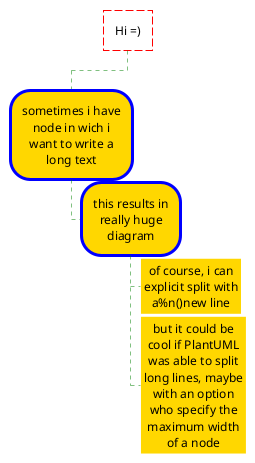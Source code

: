 {
  "sha1": "478p0q2vy7fvxn8we6imkk2a2lei2p1",
  "insertion": {
    "when": "2024-05-30T20:48:20.442Z",
    "user": "plantuml@gmail.com"
  }
}
@startwbs


<style>
node {
    Padding 12
    Margin 3
    HorizontalAlignment center
    LineColor blue
    LineThickness 3.0
    BackgroundColor gold
    RoundCorner 40
    MaximumWidth 100
}

rootNode {
    LineStyle 8.0-3.0
    LineColor red
    BackgroundColor white
    LineThickness 1.0
    RoundCorner 0
    Shadowing 0.0
}

leafNode {
    LineColor gold
    RoundCorner 0
    Padding 3
}

arrow {
    LineStyle 4
    LineThickness 0.5
    LineColor green
}
</style>

* Hi =)
	* sometimes i have node in wich i want to write a long text
		* this results in really huge diagram
			* of course, i can explicit split with a%n()new line
			* but it could be cool if PlantUML was able to split long lines, maybe with an option who specify the maximum width of a node

@endwbs
